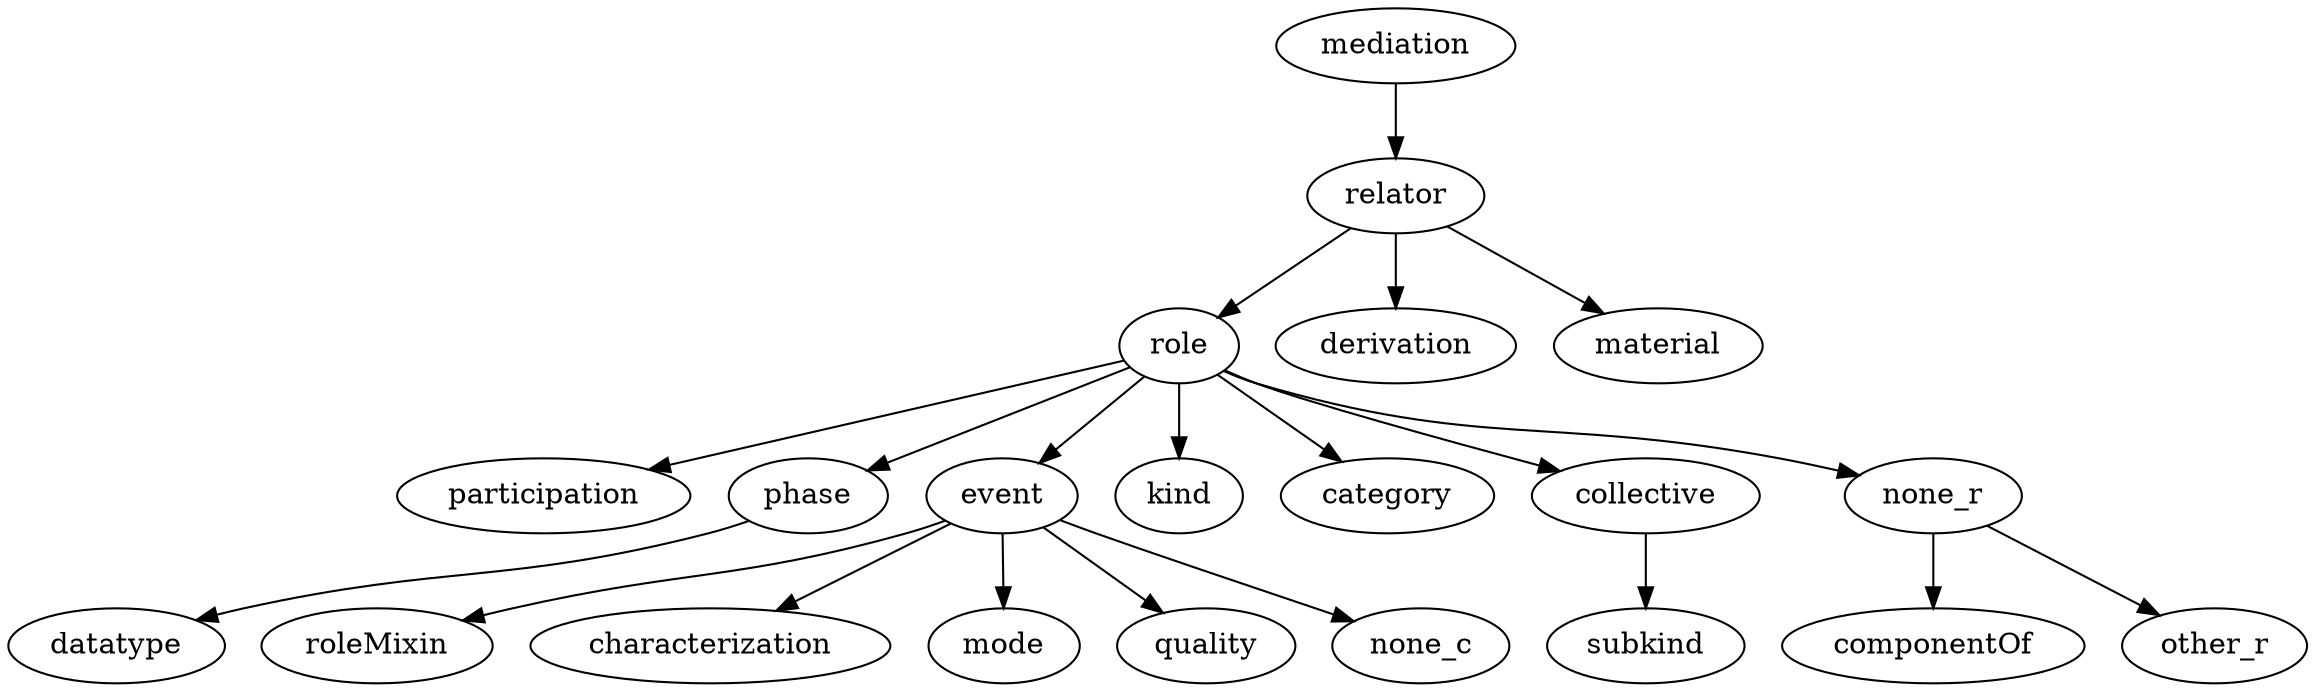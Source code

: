 strict digraph  {
mediation;
relator;
role;
derivation;
material;
participation;
phase;
event;
kind;
category;
collective;
none_r;
roleMixin;
characterization;
mode;
quality;
none_c;
componentOf;
other_r;
subkind;
datatype;
mediation -> relator;
relator -> role;
relator -> derivation;
relator -> material;
role -> participation;
role -> phase;
role -> event;
role -> kind;
role -> category;
role -> collective;
role -> none_r;
phase -> datatype;
event -> roleMixin;
event -> characterization;
event -> mode;
event -> quality;
event -> none_c;
collective -> subkind;
none_r -> componentOf;
none_r -> other_r;
}
